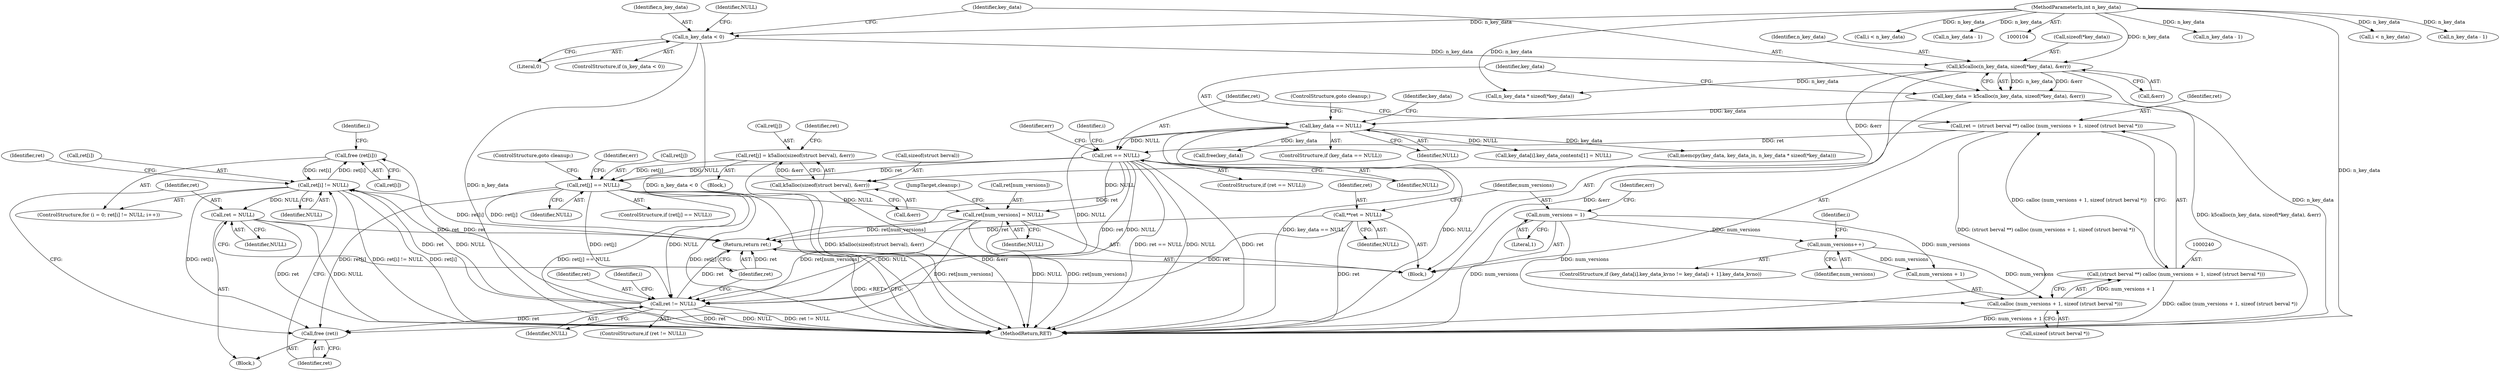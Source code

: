 digraph "0_krb5_04038bf3633c4b909b5ded3072dc88c8c419bf16@API" {
"1000406" [label="(Call,free (ret[i]))"];
"1000391" [label="(Call,ret != NULL)"];
"1000310" [label="(Call,ret[j] == NULL)"];
"1000300" [label="(Call,ret[j] = k5alloc(sizeof(struct berval), &err))"];
"1000304" [label="(Call,k5alloc(sizeof(struct berval), &err))"];
"1000137" [label="(Call,k5calloc(n_key_data, sizeof(*key_data), &err))"];
"1000130" [label="(Call,n_key_data < 0)"];
"1000106" [label="(MethodParameterIn,int n_key_data)"];
"1000248" [label="(Call,ret == NULL)"];
"1000237" [label="(Call,ret = (struct berval **) calloc (num_versions + 1, sizeof (struct berval *)))"];
"1000239" [label="(Call,(struct berval **) calloc (num_versions + 1, sizeof (struct berval *)))"];
"1000241" [label="(Call,calloc (num_versions + 1, sizeof (struct berval *)))"];
"1000235" [label="(Call,num_versions++)"];
"1000115" [label="(Call,num_versions = 1)"];
"1000145" [label="(Call,key_data == NULL)"];
"1000135" [label="(Call,key_data = k5calloc(n_key_data, sizeof(*key_data), &err))"];
"1000377" [label="(Call,ret[num_versions] = NULL)"];
"1000110" [label="(Call,**ret = NULL)"];
"1000399" [label="(Call,ret[i] != NULL)"];
"1000406" [label="(Call,free (ret[i]))"];
"1000410" [label="(Call,free (ret))"];
"1000412" [label="(Call,ret = NULL)"];
"1000415" [label="(Return,return ret;)"];
"1000108" [label="(Block,)"];
"1000249" [label="(Identifier,ret)"];
"1000365" [label="(Call,n_key_data - 1)"];
"1000382" [label="(JumpTarget,cleanup:)"];
"1000391" [label="(Call,ret != NULL)"];
"1000117" [label="(Literal,1)"];
"1000235" [label="(Call,num_versions++)"];
"1000304" [label="(Call,k5alloc(sizeof(struct berval), &err))"];
"1000137" [label="(Call,k5calloc(n_key_data, sizeof(*key_data), &err))"];
"1000131" [label="(Identifier,n_key_data)"];
"1000383" [label="(Call,free(key_data))"];
"1000377" [label="(Call,ret[num_versions] = NULL)"];
"1000161" [label="(Call,i < n_key_data)"];
"1000415" [label="(Return,return ret;)"];
"1000403" [label="(Identifier,NULL)"];
"1000134" [label="(Identifier,NULL)"];
"1000139" [label="(Call,sizeof(*key_data))"];
"1000309" [label="(ControlStructure,if (ret[j] == NULL))"];
"1000314" [label="(Identifier,NULL)"];
"1000116" [label="(Identifier,num_versions)"];
"1000307" [label="(Call,&err)"];
"1000405" [label="(Identifier,i)"];
"1000136" [label="(Identifier,key_data)"];
"1000144" [label="(ControlStructure,if (key_data == NULL))"];
"1000253" [label="(Identifier,err)"];
"1000311" [label="(Call,ret[j])"];
"1000236" [label="(Identifier,num_versions)"];
"1000413" [label="(Identifier,ret)"];
"1000147" [label="(Identifier,NULL)"];
"1000150" [label="(Identifier,key_data)"];
"1000112" [label="(Identifier,NULL)"];
"1000216" [label="(Call,n_key_data - 1)"];
"1000238" [label="(Identifier,ret)"];
"1000259" [label="(Identifier,i)"];
"1000201" [label="(Call,key_data[i].key_data_contents[1] = NULL)"];
"1000393" [label="(Identifier,NULL)"];
"1000132" [label="(Literal,0)"];
"1000417" [label="(MethodReturn,RET)"];
"1000130" [label="(Call,n_key_data < 0)"];
"1000312" [label="(Identifier,ret)"];
"1000142" [label="(Call,&err)"];
"1000395" [label="(ControlStructure,for (i = 0; ret[i] != NULL; i++))"];
"1000106" [label="(MethodParameterIn,int n_key_data)"];
"1000392" [label="(Identifier,ret)"];
"1000315" [label="(ControlStructure,goto cleanup;)"];
"1000299" [label="(Block,)"];
"1000237" [label="(Call,ret = (struct berval **) calloc (num_versions + 1, sizeof (struct berval *)))"];
"1000221" [label="(ControlStructure,if (key_data[i].key_data_kvno != key_data[i + 1].key_data_kvno))"];
"1000110" [label="(Call,**ret = NULL)"];
"1000115" [label="(Call,num_versions = 1)"];
"1000276" [label="(Call,i < n_key_data)"];
"1000407" [label="(Call,ret[i])"];
"1000300" [label="(Call,ret[j] = k5alloc(sizeof(struct berval), &err))"];
"1000129" [label="(ControlStructure,if (n_key_data < 0))"];
"1000411" [label="(Identifier,ret)"];
"1000408" [label="(Identifier,ret)"];
"1000406" [label="(Call,free (ret[i]))"];
"1000241" [label="(Call,calloc (num_versions + 1, sizeof (struct berval *)))"];
"1000400" [label="(Call,ret[i])"];
"1000239" [label="(Call,(struct berval **) calloc (num_versions + 1, sizeof (struct berval *)))"];
"1000310" [label="(Call,ret[j] == NULL)"];
"1000317" [label="(Identifier,err)"];
"1000397" [label="(Identifier,i)"];
"1000248" [label="(Call,ret == NULL)"];
"1000146" [label="(Identifier,key_data)"];
"1000399" [label="(Call,ret[i] != NULL)"];
"1000305" [label="(Call,sizeof(struct berval))"];
"1000111" [label="(Identifier,ret)"];
"1000247" [label="(ControlStructure,if (ret == NULL))"];
"1000138" [label="(Identifier,n_key_data)"];
"1000220" [label="(Identifier,i)"];
"1000394" [label="(Block,)"];
"1000410" [label="(Call,free (ret))"];
"1000145" [label="(Call,key_data == NULL)"];
"1000242" [label="(Call,num_versions + 1)"];
"1000135" [label="(Call,key_data = k5calloc(n_key_data, sizeof(*key_data), &err))"];
"1000123" [label="(Identifier,err)"];
"1000301" [label="(Call,ret[j])"];
"1000152" [label="(Call,n_key_data * sizeof(*key_data))"];
"1000390" [label="(ControlStructure,if (ret != NULL))"];
"1000287" [label="(Call,n_key_data - 1)"];
"1000149" [label="(Call,memcpy(key_data, key_data_in, n_key_data * sizeof(*key_data)))"];
"1000378" [label="(Call,ret[num_versions])"];
"1000414" [label="(Identifier,NULL)"];
"1000381" [label="(Identifier,NULL)"];
"1000245" [label="(Call,sizeof (struct berval *))"];
"1000250" [label="(Identifier,NULL)"];
"1000148" [label="(ControlStructure,goto cleanup;)"];
"1000416" [label="(Identifier,ret)"];
"1000412" [label="(Call,ret = NULL)"];
"1000406" -> "1000395"  [label="AST: "];
"1000406" -> "1000407"  [label="CFG: "];
"1000407" -> "1000406"  [label="AST: "];
"1000405" -> "1000406"  [label="CFG: "];
"1000406" -> "1000399"  [label="DDG: ret[i]"];
"1000391" -> "1000406"  [label="DDG: ret"];
"1000399" -> "1000406"  [label="DDG: ret[i]"];
"1000391" -> "1000390"  [label="AST: "];
"1000391" -> "1000393"  [label="CFG: "];
"1000392" -> "1000391"  [label="AST: "];
"1000393" -> "1000391"  [label="AST: "];
"1000397" -> "1000391"  [label="CFG: "];
"1000416" -> "1000391"  [label="CFG: "];
"1000391" -> "1000417"  [label="DDG: ret"];
"1000391" -> "1000417"  [label="DDG: NULL"];
"1000391" -> "1000417"  [label="DDG: ret != NULL"];
"1000310" -> "1000391"  [label="DDG: ret[j]"];
"1000310" -> "1000391"  [label="DDG: NULL"];
"1000377" -> "1000391"  [label="DDG: ret[num_versions]"];
"1000110" -> "1000391"  [label="DDG: ret"];
"1000248" -> "1000391"  [label="DDG: ret"];
"1000248" -> "1000391"  [label="DDG: NULL"];
"1000145" -> "1000391"  [label="DDG: NULL"];
"1000391" -> "1000399"  [label="DDG: ret"];
"1000391" -> "1000399"  [label="DDG: NULL"];
"1000391" -> "1000410"  [label="DDG: ret"];
"1000391" -> "1000415"  [label="DDG: ret"];
"1000310" -> "1000309"  [label="AST: "];
"1000310" -> "1000314"  [label="CFG: "];
"1000311" -> "1000310"  [label="AST: "];
"1000314" -> "1000310"  [label="AST: "];
"1000315" -> "1000310"  [label="CFG: "];
"1000317" -> "1000310"  [label="CFG: "];
"1000310" -> "1000417"  [label="DDG: ret[j] == NULL"];
"1000310" -> "1000417"  [label="DDG: ret[j]"];
"1000310" -> "1000417"  [label="DDG: NULL"];
"1000300" -> "1000310"  [label="DDG: ret[j]"];
"1000248" -> "1000310"  [label="DDG: ret"];
"1000248" -> "1000310"  [label="DDG: NULL"];
"1000310" -> "1000377"  [label="DDG: NULL"];
"1000310" -> "1000410"  [label="DDG: ret[j]"];
"1000310" -> "1000415"  [label="DDG: ret[j]"];
"1000300" -> "1000299"  [label="AST: "];
"1000300" -> "1000304"  [label="CFG: "];
"1000301" -> "1000300"  [label="AST: "];
"1000304" -> "1000300"  [label="AST: "];
"1000312" -> "1000300"  [label="CFG: "];
"1000300" -> "1000417"  [label="DDG: k5alloc(sizeof(struct berval), &err)"];
"1000304" -> "1000300"  [label="DDG: &err"];
"1000304" -> "1000307"  [label="CFG: "];
"1000305" -> "1000304"  [label="AST: "];
"1000307" -> "1000304"  [label="AST: "];
"1000304" -> "1000417"  [label="DDG: &err"];
"1000137" -> "1000304"  [label="DDG: &err"];
"1000137" -> "1000135"  [label="AST: "];
"1000137" -> "1000142"  [label="CFG: "];
"1000138" -> "1000137"  [label="AST: "];
"1000139" -> "1000137"  [label="AST: "];
"1000142" -> "1000137"  [label="AST: "];
"1000135" -> "1000137"  [label="CFG: "];
"1000137" -> "1000417"  [label="DDG: &err"];
"1000137" -> "1000417"  [label="DDG: n_key_data"];
"1000137" -> "1000135"  [label="DDG: n_key_data"];
"1000137" -> "1000135"  [label="DDG: &err"];
"1000130" -> "1000137"  [label="DDG: n_key_data"];
"1000106" -> "1000137"  [label="DDG: n_key_data"];
"1000137" -> "1000152"  [label="DDG: n_key_data"];
"1000130" -> "1000129"  [label="AST: "];
"1000130" -> "1000132"  [label="CFG: "];
"1000131" -> "1000130"  [label="AST: "];
"1000132" -> "1000130"  [label="AST: "];
"1000134" -> "1000130"  [label="CFG: "];
"1000136" -> "1000130"  [label="CFG: "];
"1000130" -> "1000417"  [label="DDG: n_key_data < 0"];
"1000130" -> "1000417"  [label="DDG: n_key_data"];
"1000106" -> "1000130"  [label="DDG: n_key_data"];
"1000106" -> "1000104"  [label="AST: "];
"1000106" -> "1000417"  [label="DDG: n_key_data"];
"1000106" -> "1000152"  [label="DDG: n_key_data"];
"1000106" -> "1000161"  [label="DDG: n_key_data"];
"1000106" -> "1000216"  [label="DDG: n_key_data"];
"1000106" -> "1000276"  [label="DDG: n_key_data"];
"1000106" -> "1000287"  [label="DDG: n_key_data"];
"1000106" -> "1000365"  [label="DDG: n_key_data"];
"1000248" -> "1000247"  [label="AST: "];
"1000248" -> "1000250"  [label="CFG: "];
"1000249" -> "1000248"  [label="AST: "];
"1000250" -> "1000248"  [label="AST: "];
"1000253" -> "1000248"  [label="CFG: "];
"1000259" -> "1000248"  [label="CFG: "];
"1000248" -> "1000417"  [label="DDG: ret == NULL"];
"1000248" -> "1000417"  [label="DDG: NULL"];
"1000248" -> "1000417"  [label="DDG: ret"];
"1000237" -> "1000248"  [label="DDG: ret"];
"1000145" -> "1000248"  [label="DDG: NULL"];
"1000248" -> "1000377"  [label="DDG: NULL"];
"1000248" -> "1000415"  [label="DDG: ret"];
"1000237" -> "1000108"  [label="AST: "];
"1000237" -> "1000239"  [label="CFG: "];
"1000238" -> "1000237"  [label="AST: "];
"1000239" -> "1000237"  [label="AST: "];
"1000249" -> "1000237"  [label="CFG: "];
"1000237" -> "1000417"  [label="DDG: (struct berval **) calloc (num_versions + 1, sizeof (struct berval *))"];
"1000239" -> "1000237"  [label="DDG: calloc (num_versions + 1, sizeof (struct berval *))"];
"1000239" -> "1000241"  [label="CFG: "];
"1000240" -> "1000239"  [label="AST: "];
"1000241" -> "1000239"  [label="AST: "];
"1000239" -> "1000417"  [label="DDG: calloc (num_versions + 1, sizeof (struct berval *))"];
"1000241" -> "1000239"  [label="DDG: num_versions + 1"];
"1000241" -> "1000245"  [label="CFG: "];
"1000242" -> "1000241"  [label="AST: "];
"1000245" -> "1000241"  [label="AST: "];
"1000241" -> "1000417"  [label="DDG: num_versions + 1"];
"1000235" -> "1000241"  [label="DDG: num_versions"];
"1000115" -> "1000241"  [label="DDG: num_versions"];
"1000235" -> "1000221"  [label="AST: "];
"1000235" -> "1000236"  [label="CFG: "];
"1000236" -> "1000235"  [label="AST: "];
"1000220" -> "1000235"  [label="CFG: "];
"1000115" -> "1000235"  [label="DDG: num_versions"];
"1000235" -> "1000242"  [label="DDG: num_versions"];
"1000115" -> "1000108"  [label="AST: "];
"1000115" -> "1000117"  [label="CFG: "];
"1000116" -> "1000115"  [label="AST: "];
"1000117" -> "1000115"  [label="AST: "];
"1000123" -> "1000115"  [label="CFG: "];
"1000115" -> "1000417"  [label="DDG: num_versions"];
"1000115" -> "1000242"  [label="DDG: num_versions"];
"1000145" -> "1000144"  [label="AST: "];
"1000145" -> "1000147"  [label="CFG: "];
"1000146" -> "1000145"  [label="AST: "];
"1000147" -> "1000145"  [label="AST: "];
"1000148" -> "1000145"  [label="CFG: "];
"1000150" -> "1000145"  [label="CFG: "];
"1000145" -> "1000417"  [label="DDG: key_data == NULL"];
"1000145" -> "1000417"  [label="DDG: NULL"];
"1000135" -> "1000145"  [label="DDG: key_data"];
"1000145" -> "1000149"  [label="DDG: key_data"];
"1000145" -> "1000201"  [label="DDG: NULL"];
"1000145" -> "1000383"  [label="DDG: key_data"];
"1000135" -> "1000108"  [label="AST: "];
"1000136" -> "1000135"  [label="AST: "];
"1000146" -> "1000135"  [label="CFG: "];
"1000135" -> "1000417"  [label="DDG: k5calloc(n_key_data, sizeof(*key_data), &err)"];
"1000377" -> "1000108"  [label="AST: "];
"1000377" -> "1000381"  [label="CFG: "];
"1000378" -> "1000377"  [label="AST: "];
"1000381" -> "1000377"  [label="AST: "];
"1000382" -> "1000377"  [label="CFG: "];
"1000377" -> "1000417"  [label="DDG: ret[num_versions]"];
"1000377" -> "1000417"  [label="DDG: NULL"];
"1000377" -> "1000410"  [label="DDG: ret[num_versions]"];
"1000377" -> "1000415"  [label="DDG: ret[num_versions]"];
"1000110" -> "1000108"  [label="AST: "];
"1000110" -> "1000112"  [label="CFG: "];
"1000111" -> "1000110"  [label="AST: "];
"1000112" -> "1000110"  [label="AST: "];
"1000116" -> "1000110"  [label="CFG: "];
"1000110" -> "1000417"  [label="DDG: ret"];
"1000110" -> "1000415"  [label="DDG: ret"];
"1000399" -> "1000395"  [label="AST: "];
"1000399" -> "1000403"  [label="CFG: "];
"1000400" -> "1000399"  [label="AST: "];
"1000403" -> "1000399"  [label="AST: "];
"1000408" -> "1000399"  [label="CFG: "];
"1000411" -> "1000399"  [label="CFG: "];
"1000399" -> "1000417"  [label="DDG: ret[i]"];
"1000399" -> "1000417"  [label="DDG: ret[i] != NULL"];
"1000399" -> "1000410"  [label="DDG: ret[i]"];
"1000399" -> "1000412"  [label="DDG: NULL"];
"1000399" -> "1000415"  [label="DDG: ret[i]"];
"1000410" -> "1000394"  [label="AST: "];
"1000410" -> "1000411"  [label="CFG: "];
"1000411" -> "1000410"  [label="AST: "];
"1000413" -> "1000410"  [label="CFG: "];
"1000412" -> "1000394"  [label="AST: "];
"1000412" -> "1000414"  [label="CFG: "];
"1000413" -> "1000412"  [label="AST: "];
"1000414" -> "1000412"  [label="AST: "];
"1000416" -> "1000412"  [label="CFG: "];
"1000412" -> "1000417"  [label="DDG: NULL"];
"1000412" -> "1000417"  [label="DDG: ret"];
"1000412" -> "1000415"  [label="DDG: ret"];
"1000415" -> "1000108"  [label="AST: "];
"1000415" -> "1000416"  [label="CFG: "];
"1000416" -> "1000415"  [label="AST: "];
"1000417" -> "1000415"  [label="CFG: "];
"1000415" -> "1000417"  [label="DDG: <RET>"];
"1000416" -> "1000415"  [label="DDG: ret"];
}
